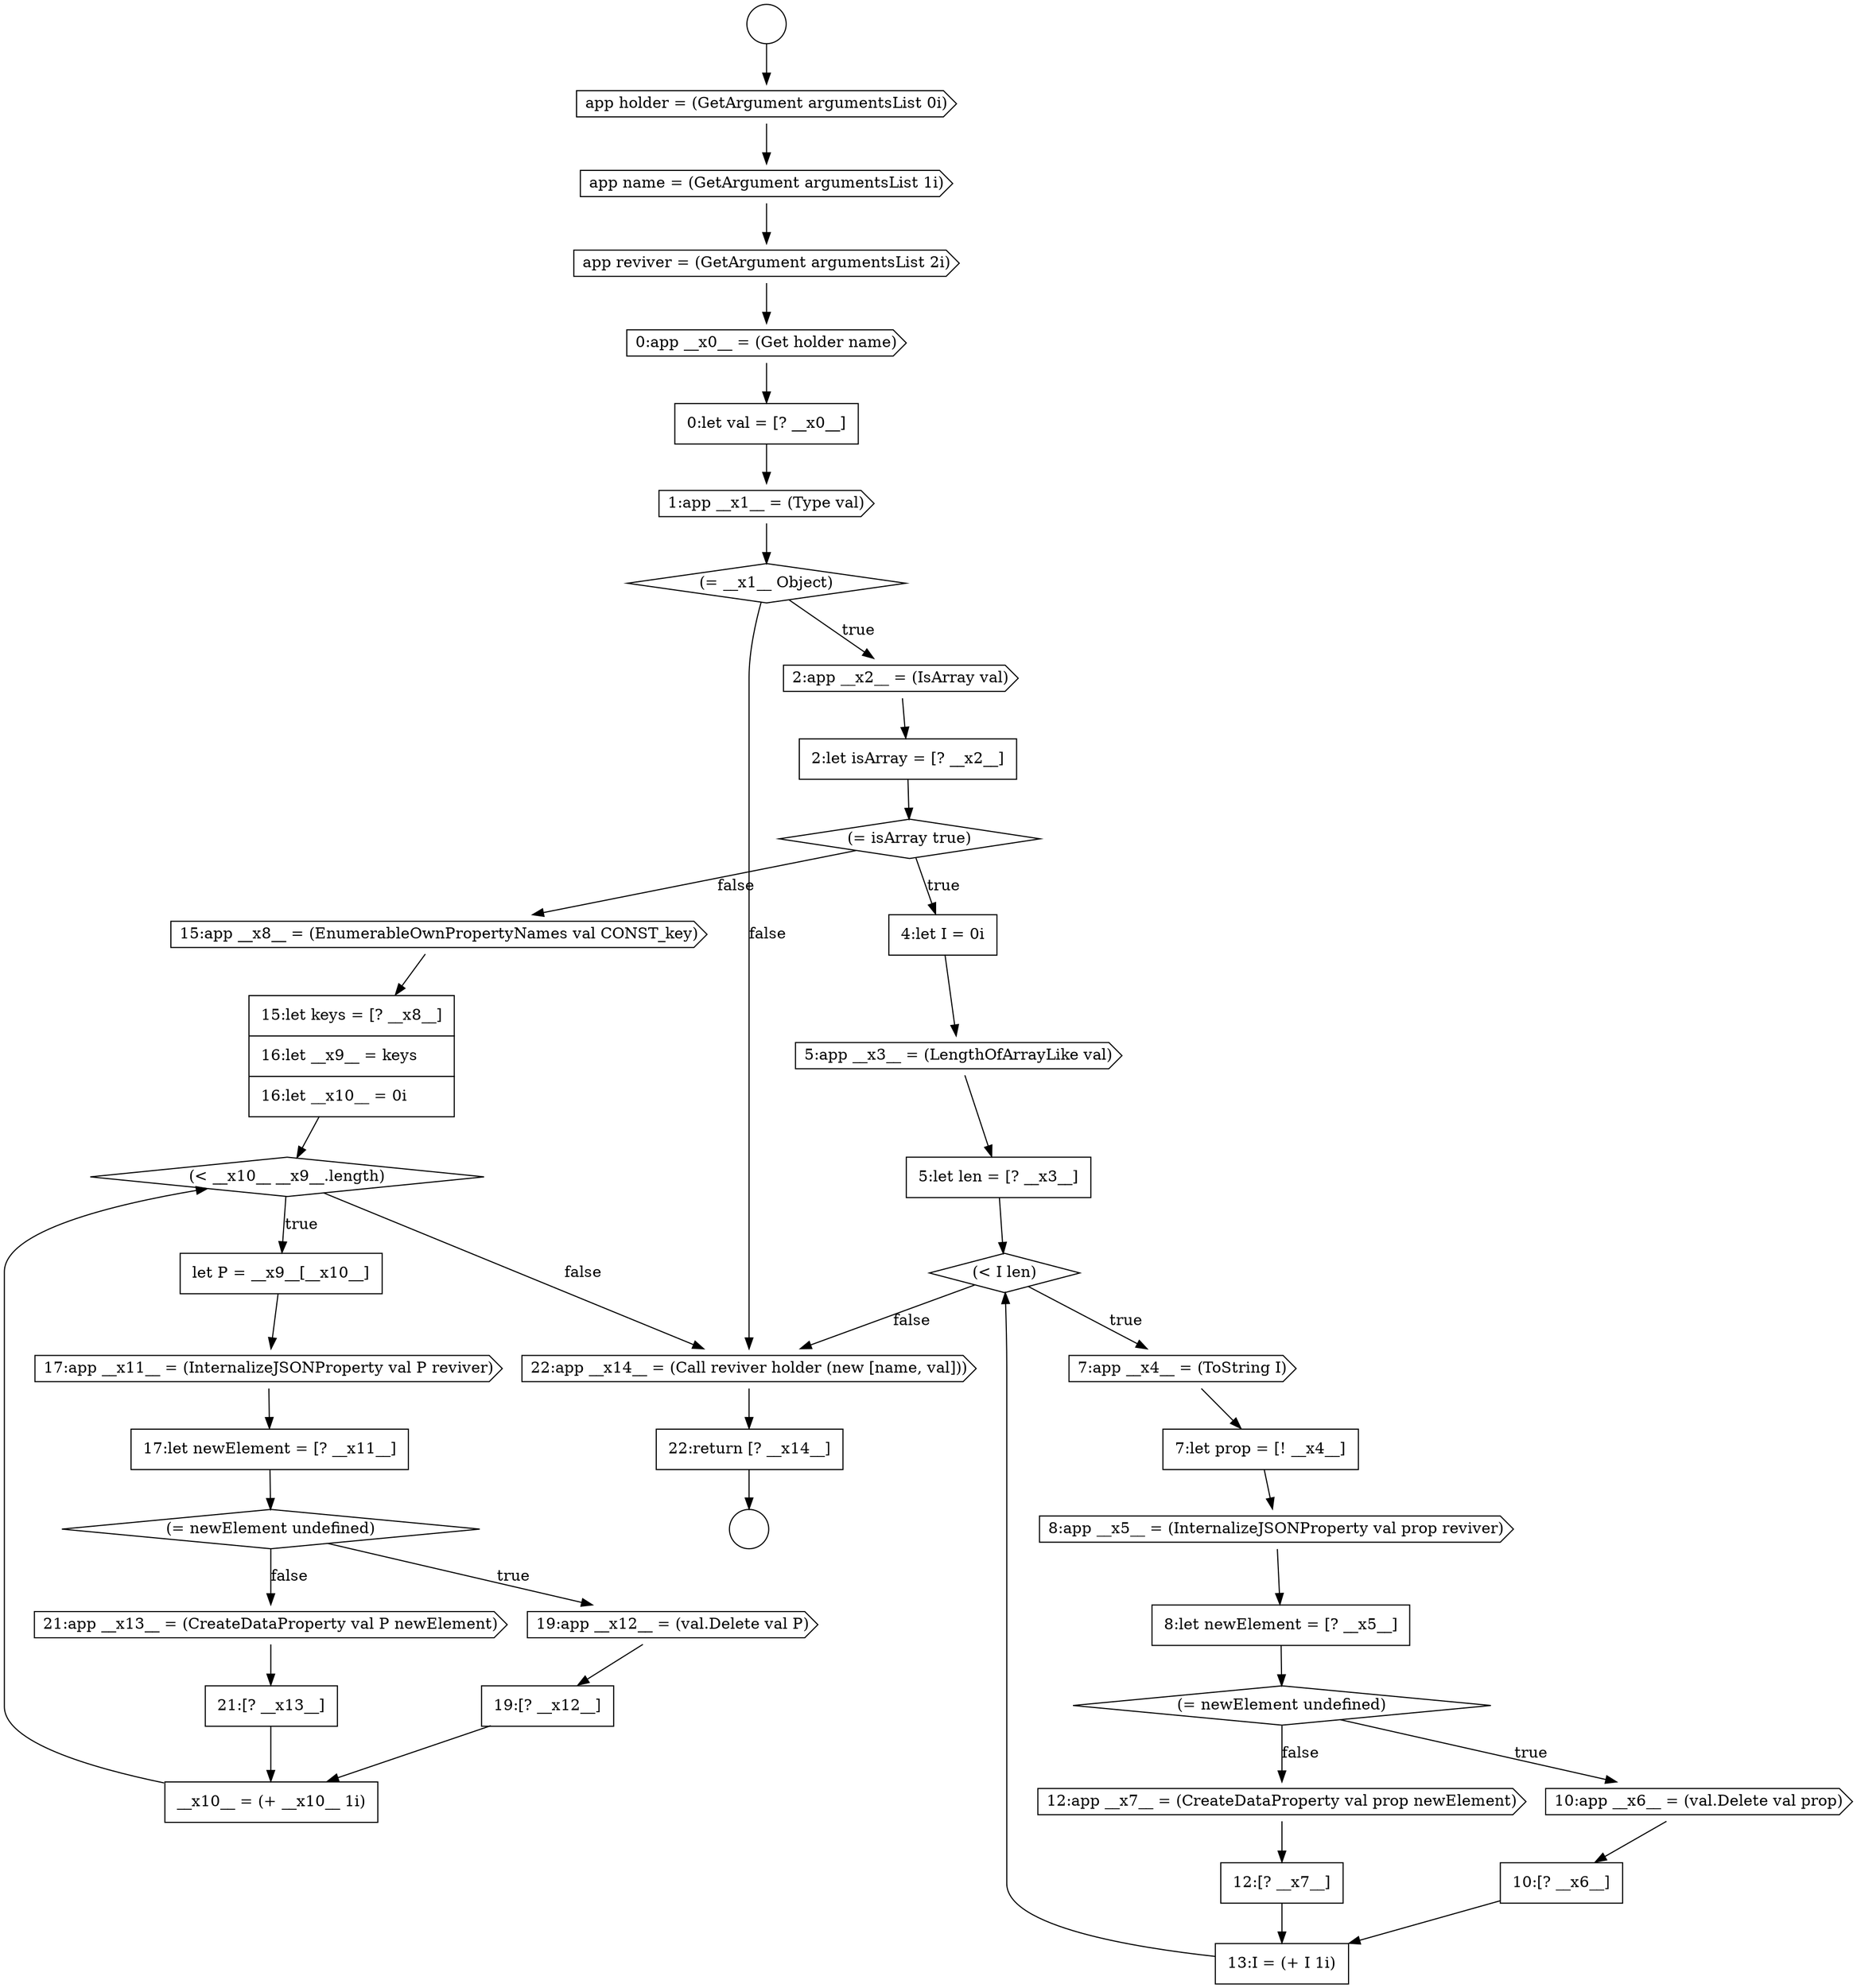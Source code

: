 digraph {
  node0 [shape=circle label=" " color="black" fillcolor="white" style=filled]
  node5 [shape=cds, label=<<font color="black">0:app __x0__ = (Get holder name)</font>> color="black" fillcolor="white" style=filled]
  node10 [shape=none, margin=0, label=<<font color="black">
    <table border="0" cellborder="1" cellspacing="0" cellpadding="10">
      <tr><td align="left">2:let isArray = [? __x2__]</td></tr>
    </table>
  </font>> color="black" fillcolor="white" style=filled]
  node14 [shape=none, margin=0, label=<<font color="black">
    <table border="0" cellborder="1" cellspacing="0" cellpadding="10">
      <tr><td align="left">5:let len = [? __x3__]</td></tr>
    </table>
  </font>> color="black" fillcolor="white" style=filled]
  node1 [shape=circle label=" " color="black" fillcolor="white" style=filled]
  node6 [shape=none, margin=0, label=<<font color="black">
    <table border="0" cellborder="1" cellspacing="0" cellpadding="10">
      <tr><td align="left">0:let val = [? __x0__]</td></tr>
    </table>
  </font>> color="black" fillcolor="white" style=filled]
  node9 [shape=cds, label=<<font color="black">2:app __x2__ = (IsArray val)</font>> color="black" fillcolor="white" style=filled]
  node13 [shape=cds, label=<<font color="black">5:app __x3__ = (LengthOfArrayLike val)</font>> color="black" fillcolor="white" style=filled]
  node2 [shape=cds, label=<<font color="black">app holder = (GetArgument argumentsList 0i)</font>> color="black" fillcolor="white" style=filled]
  node12 [shape=none, margin=0, label=<<font color="black">
    <table border="0" cellborder="1" cellspacing="0" cellpadding="10">
      <tr><td align="left">4:let I = 0i</td></tr>
    </table>
  </font>> color="black" fillcolor="white" style=filled]
  node18 [shape=cds, label=<<font color="black">8:app __x5__ = (InternalizeJSONProperty val prop reviver)</font>> color="black" fillcolor="white" style=filled]
  node11 [shape=diamond, label=<<font color="black">(= isArray true)</font>> color="black" fillcolor="white" style=filled]
  node8 [shape=diamond, label=<<font color="black">(= __x1__ Object)</font>> color="black" fillcolor="white" style=filled]
  node4 [shape=cds, label=<<font color="black">app reviver = (GetArgument argumentsList 2i)</font>> color="black" fillcolor="white" style=filled]
  node15 [shape=diamond, label=<<font color="black">(&lt; I len)</font>> color="black" fillcolor="white" style=filled]
  node24 [shape=none, margin=0, label=<<font color="black">
    <table border="0" cellborder="1" cellspacing="0" cellpadding="10">
      <tr><td align="left">12:[? __x7__]</td></tr>
    </table>
  </font>> color="black" fillcolor="white" style=filled]
  node37 [shape=none, margin=0, label=<<font color="black">
    <table border="0" cellborder="1" cellspacing="0" cellpadding="10">
      <tr><td align="left">__x10__ = (+ __x10__ 1i)</td></tr>
    </table>
  </font>> color="black" fillcolor="white" style=filled]
  node25 [shape=none, margin=0, label=<<font color="black">
    <table border="0" cellborder="1" cellspacing="0" cellpadding="10">
      <tr><td align="left">13:I = (+ I 1i)</td></tr>
    </table>
  </font>> color="black" fillcolor="white" style=filled]
  node20 [shape=diamond, label=<<font color="black">(= newElement undefined)</font>> color="black" fillcolor="white" style=filled]
  node29 [shape=none, margin=0, label=<<font color="black">
    <table border="0" cellborder="1" cellspacing="0" cellpadding="10">
      <tr><td align="left">let P = __x9__[__x10__]</td></tr>
    </table>
  </font>> color="black" fillcolor="white" style=filled]
  node21 [shape=cds, label=<<font color="black">10:app __x6__ = (val.Delete val prop)</font>> color="black" fillcolor="white" style=filled]
  node33 [shape=cds, label=<<font color="black">19:app __x12__ = (val.Delete val P)</font>> color="black" fillcolor="white" style=filled]
  node28 [shape=diamond, label=<<font color="black">(&lt; __x10__ __x9__.length)</font>> color="black" fillcolor="white" style=filled]
  node38 [shape=cds, label=<<font color="black">22:app __x14__ = (Call reviver holder (new [name, val]))</font>> color="black" fillcolor="white" style=filled]
  node17 [shape=none, margin=0, label=<<font color="black">
    <table border="0" cellborder="1" cellspacing="0" cellpadding="10">
      <tr><td align="left">7:let prop = [! __x4__]</td></tr>
    </table>
  </font>> color="black" fillcolor="white" style=filled]
  node32 [shape=diamond, label=<<font color="black">(= newElement undefined)</font>> color="black" fillcolor="white" style=filled]
  node34 [shape=none, margin=0, label=<<font color="black">
    <table border="0" cellborder="1" cellspacing="0" cellpadding="10">
      <tr><td align="left">19:[? __x12__]</td></tr>
    </table>
  </font>> color="black" fillcolor="white" style=filled]
  node22 [shape=none, margin=0, label=<<font color="black">
    <table border="0" cellborder="1" cellspacing="0" cellpadding="10">
      <tr><td align="left">10:[? __x6__]</td></tr>
    </table>
  </font>> color="black" fillcolor="white" style=filled]
  node27 [shape=none, margin=0, label=<<font color="black">
    <table border="0" cellborder="1" cellspacing="0" cellpadding="10">
      <tr><td align="left">15:let keys = [? __x8__]</td></tr>
      <tr><td align="left">16:let __x9__ = keys</td></tr>
      <tr><td align="left">16:let __x10__ = 0i</td></tr>
    </table>
  </font>> color="black" fillcolor="white" style=filled]
  node7 [shape=cds, label=<<font color="black">1:app __x1__ = (Type val)</font>> color="black" fillcolor="white" style=filled]
  node39 [shape=none, margin=0, label=<<font color="black">
    <table border="0" cellborder="1" cellspacing="0" cellpadding="10">
      <tr><td align="left">22:return [? __x14__]</td></tr>
    </table>
  </font>> color="black" fillcolor="white" style=filled]
  node3 [shape=cds, label=<<font color="black">app name = (GetArgument argumentsList 1i)</font>> color="black" fillcolor="white" style=filled]
  node35 [shape=cds, label=<<font color="black">21:app __x13__ = (CreateDataProperty val P newElement)</font>> color="black" fillcolor="white" style=filled]
  node16 [shape=cds, label=<<font color="black">7:app __x4__ = (ToString I)</font>> color="black" fillcolor="white" style=filled]
  node31 [shape=none, margin=0, label=<<font color="black">
    <table border="0" cellborder="1" cellspacing="0" cellpadding="10">
      <tr><td align="left">17:let newElement = [? __x11__]</td></tr>
    </table>
  </font>> color="black" fillcolor="white" style=filled]
  node26 [shape=cds, label=<<font color="black">15:app __x8__ = (EnumerableOwnPropertyNames val CONST_key)</font>> color="black" fillcolor="white" style=filled]
  node23 [shape=cds, label=<<font color="black">12:app __x7__ = (CreateDataProperty val prop newElement)</font>> color="black" fillcolor="white" style=filled]
  node36 [shape=none, margin=0, label=<<font color="black">
    <table border="0" cellborder="1" cellspacing="0" cellpadding="10">
      <tr><td align="left">21:[? __x13__]</td></tr>
    </table>
  </font>> color="black" fillcolor="white" style=filled]
  node30 [shape=cds, label=<<font color="black">17:app __x11__ = (InternalizeJSONProperty val P reviver)</font>> color="black" fillcolor="white" style=filled]
  node19 [shape=none, margin=0, label=<<font color="black">
    <table border="0" cellborder="1" cellspacing="0" cellpadding="10">
      <tr><td align="left">8:let newElement = [? __x5__]</td></tr>
    </table>
  </font>> color="black" fillcolor="white" style=filled]
  node8 -> node9 [label=<<font color="black">true</font>> color="black"]
  node8 -> node38 [label=<<font color="black">false</font>> color="black"]
  node2 -> node3 [ color="black"]
  node0 -> node2 [ color="black"]
  node30 -> node31 [ color="black"]
  node26 -> node27 [ color="black"]
  node4 -> node5 [ color="black"]
  node11 -> node12 [label=<<font color="black">true</font>> color="black"]
  node11 -> node26 [label=<<font color="black">false</font>> color="black"]
  node24 -> node25 [ color="black"]
  node17 -> node18 [ color="black"]
  node33 -> node34 [ color="black"]
  node5 -> node6 [ color="black"]
  node3 -> node4 [ color="black"]
  node28 -> node29 [label=<<font color="black">true</font>> color="black"]
  node28 -> node38 [label=<<font color="black">false</font>> color="black"]
  node29 -> node30 [ color="black"]
  node7 -> node8 [ color="black"]
  node18 -> node19 [ color="black"]
  node19 -> node20 [ color="black"]
  node13 -> node14 [ color="black"]
  node35 -> node36 [ color="black"]
  node20 -> node21 [label=<<font color="black">true</font>> color="black"]
  node20 -> node23 [label=<<font color="black">false</font>> color="black"]
  node12 -> node13 [ color="black"]
  node34 -> node37 [ color="black"]
  node36 -> node37 [ color="black"]
  node6 -> node7 [ color="black"]
  node39 -> node1 [ color="black"]
  node9 -> node10 [ color="black"]
  node27 -> node28 [ color="black"]
  node37 -> node28 [ color="black"]
  node23 -> node24 [ color="black"]
  node14 -> node15 [ color="black"]
  node31 -> node32 [ color="black"]
  node10 -> node11 [ color="black"]
  node25 -> node15 [ color="black"]
  node21 -> node22 [ color="black"]
  node22 -> node25 [ color="black"]
  node16 -> node17 [ color="black"]
  node15 -> node16 [label=<<font color="black">true</font>> color="black"]
  node15 -> node38 [label=<<font color="black">false</font>> color="black"]
  node38 -> node39 [ color="black"]
  node32 -> node33 [label=<<font color="black">true</font>> color="black"]
  node32 -> node35 [label=<<font color="black">false</font>> color="black"]
}
